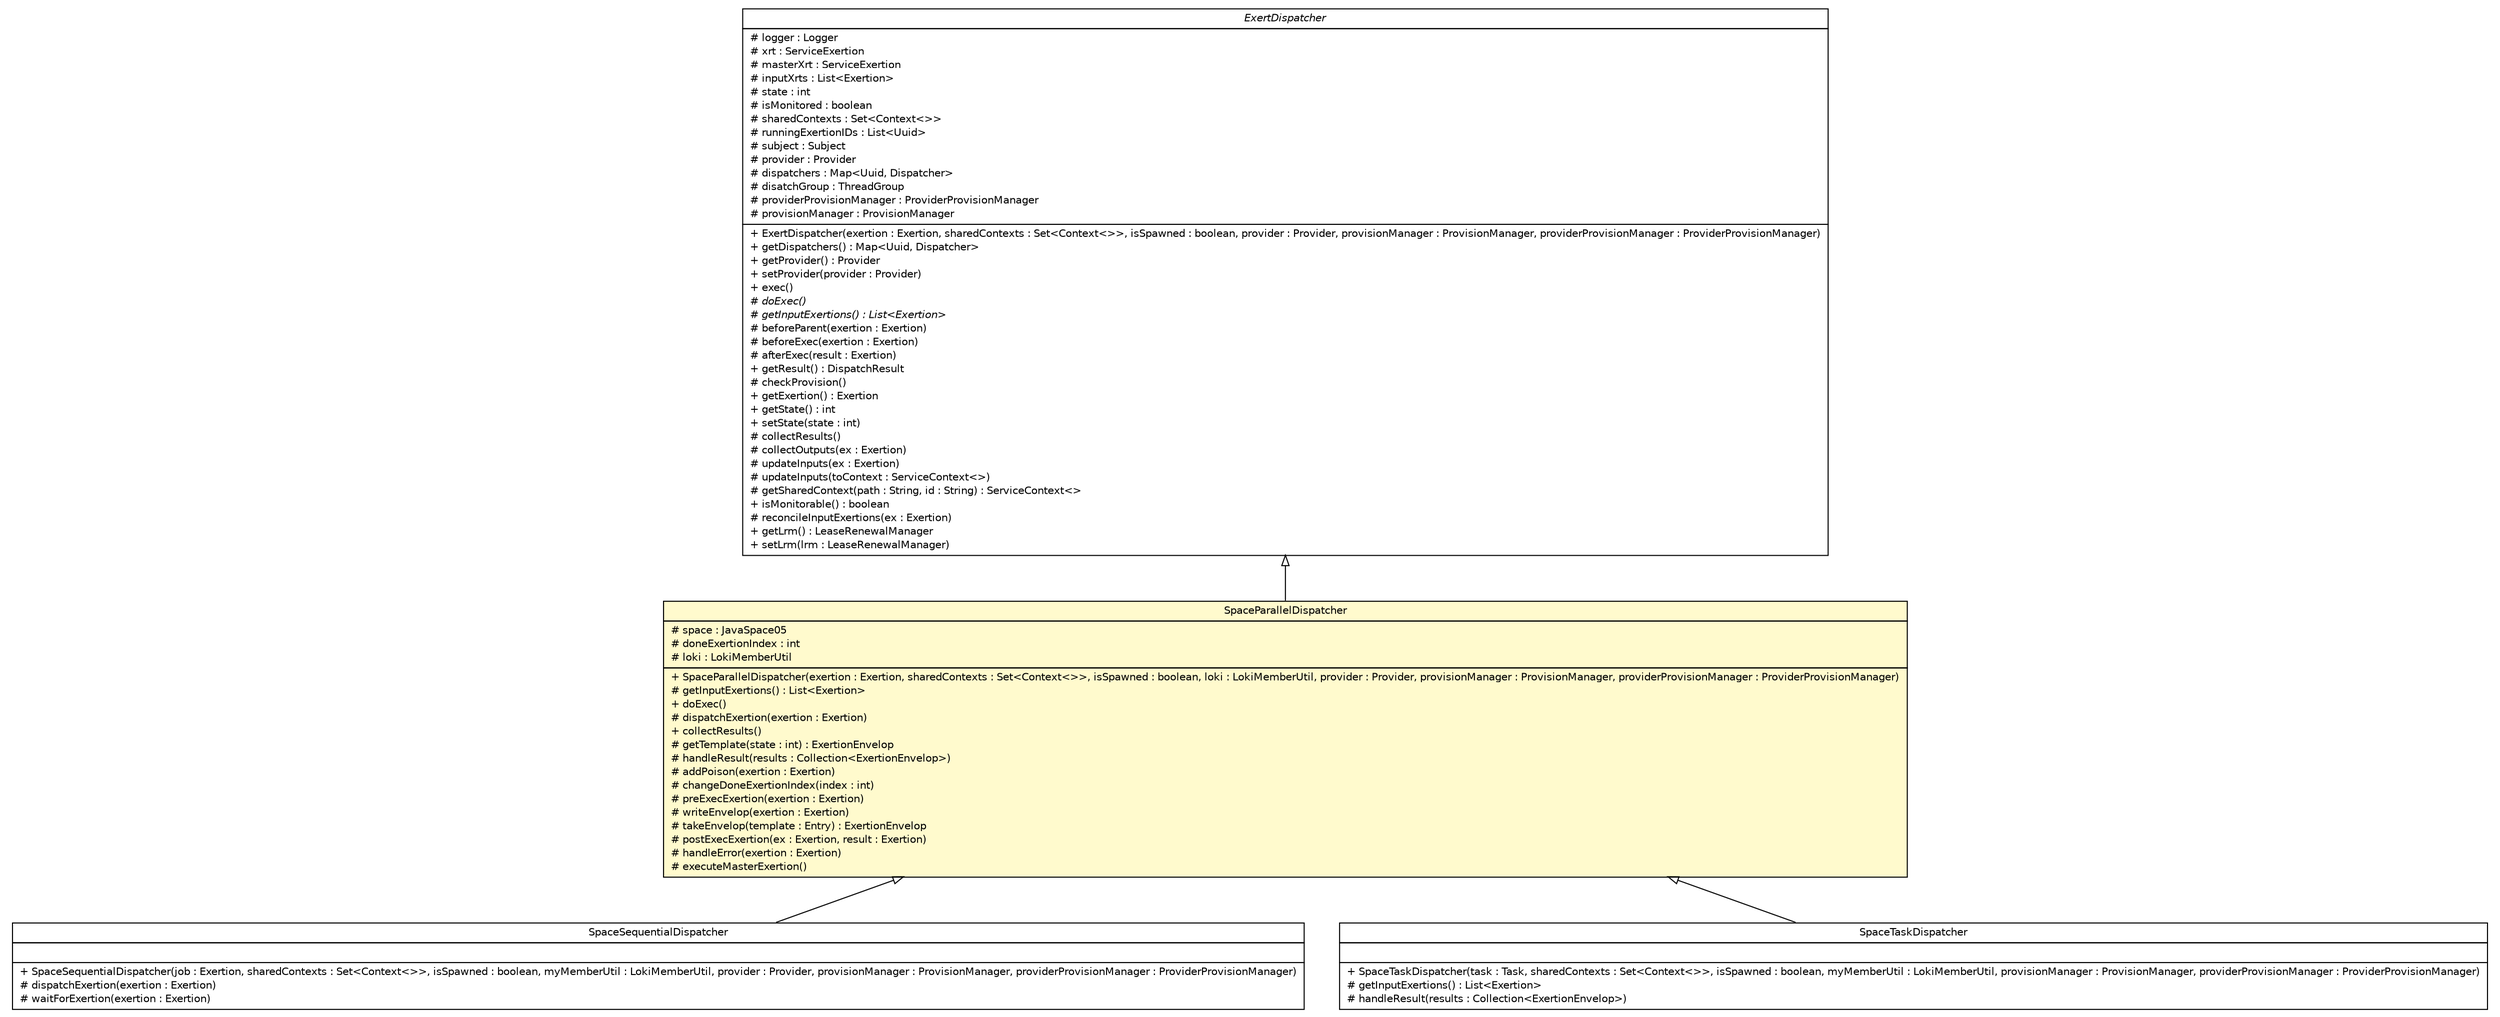 #!/usr/local/bin/dot
#
# Class diagram 
# Generated by UMLGraph version R5_6 (http://www.umlgraph.org/)
#

digraph G {
	edge [fontname="Helvetica",fontsize=10,labelfontname="Helvetica",labelfontsize=10];
	node [fontname="Helvetica",fontsize=10,shape=plaintext];
	nodesep=0.25;
	ranksep=0.5;
	// sorcer.core.dispatch.SpaceSequentialDispatcher
	c573929 [label=<<table title="sorcer.core.dispatch.SpaceSequentialDispatcher" border="0" cellborder="1" cellspacing="0" cellpadding="2" port="p" href="./SpaceSequentialDispatcher.html">
		<tr><td><table border="0" cellspacing="0" cellpadding="1">
<tr><td align="center" balign="center"> SpaceSequentialDispatcher </td></tr>
		</table></td></tr>
		<tr><td><table border="0" cellspacing="0" cellpadding="1">
<tr><td align="left" balign="left">  </td></tr>
		</table></td></tr>
		<tr><td><table border="0" cellspacing="0" cellpadding="1">
<tr><td align="left" balign="left"> + SpaceSequentialDispatcher(job : Exertion, sharedContexts : Set&lt;Context&lt;&gt;&gt;, isSpawned : boolean, myMemberUtil : LokiMemberUtil, provider : Provider, provisionManager : ProvisionManager, providerProvisionManager : ProviderProvisionManager) </td></tr>
<tr><td align="left" balign="left"> # dispatchExertion(exertion : Exertion) </td></tr>
<tr><td align="left" balign="left"> # waitForExertion(exertion : Exertion) </td></tr>
		</table></td></tr>
		</table>>, URL="./SpaceSequentialDispatcher.html", fontname="Helvetica", fontcolor="black", fontsize=10.0];
	// sorcer.core.dispatch.SpaceTaskDispatcher
	c573935 [label=<<table title="sorcer.core.dispatch.SpaceTaskDispatcher" border="0" cellborder="1" cellspacing="0" cellpadding="2" port="p" href="./SpaceTaskDispatcher.html">
		<tr><td><table border="0" cellspacing="0" cellpadding="1">
<tr><td align="center" balign="center"> SpaceTaskDispatcher </td></tr>
		</table></td></tr>
		<tr><td><table border="0" cellspacing="0" cellpadding="1">
<tr><td align="left" balign="left">  </td></tr>
		</table></td></tr>
		<tr><td><table border="0" cellspacing="0" cellpadding="1">
<tr><td align="left" balign="left"> + SpaceTaskDispatcher(task : Task, sharedContexts : Set&lt;Context&lt;&gt;&gt;, isSpawned : boolean, myMemberUtil : LokiMemberUtil, provisionManager : ProvisionManager, providerProvisionManager : ProviderProvisionManager) </td></tr>
<tr><td align="left" balign="left"> # getInputExertions() : List&lt;Exertion&gt; </td></tr>
<tr><td align="left" balign="left"> # handleResult(results : Collection&lt;ExertionEnvelop&gt;) </td></tr>
		</table></td></tr>
		</table>>, URL="./SpaceTaskDispatcher.html", fontname="Helvetica", fontcolor="black", fontsize=10.0];
	// sorcer.core.dispatch.ExertDispatcher
	c573939 [label=<<table title="sorcer.core.dispatch.ExertDispatcher" border="0" cellborder="1" cellspacing="0" cellpadding="2" port="p" href="./ExertDispatcher.html">
		<tr><td><table border="0" cellspacing="0" cellpadding="1">
<tr><td align="center" balign="center"><font face="Helvetica-Oblique"> ExertDispatcher </font></td></tr>
		</table></td></tr>
		<tr><td><table border="0" cellspacing="0" cellpadding="1">
<tr><td align="left" balign="left"> # logger : Logger </td></tr>
<tr><td align="left" balign="left"> # xrt : ServiceExertion </td></tr>
<tr><td align="left" balign="left"> # masterXrt : ServiceExertion </td></tr>
<tr><td align="left" balign="left"> # inputXrts : List&lt;Exertion&gt; </td></tr>
<tr><td align="left" balign="left"> # state : int </td></tr>
<tr><td align="left" balign="left"> # isMonitored : boolean </td></tr>
<tr><td align="left" balign="left"> # sharedContexts : Set&lt;Context&lt;&gt;&gt; </td></tr>
<tr><td align="left" balign="left"> # runningExertionIDs : List&lt;Uuid&gt; </td></tr>
<tr><td align="left" balign="left"> # subject : Subject </td></tr>
<tr><td align="left" balign="left"> # provider : Provider </td></tr>
<tr><td align="left" balign="left"> # dispatchers : Map&lt;Uuid, Dispatcher&gt; </td></tr>
<tr><td align="left" balign="left"> # disatchGroup : ThreadGroup </td></tr>
<tr><td align="left" balign="left"> # providerProvisionManager : ProviderProvisionManager </td></tr>
<tr><td align="left" balign="left"> # provisionManager : ProvisionManager </td></tr>
		</table></td></tr>
		<tr><td><table border="0" cellspacing="0" cellpadding="1">
<tr><td align="left" balign="left"> + ExertDispatcher(exertion : Exertion, sharedContexts : Set&lt;Context&lt;&gt;&gt;, isSpawned : boolean, provider : Provider, provisionManager : ProvisionManager, providerProvisionManager : ProviderProvisionManager) </td></tr>
<tr><td align="left" balign="left"> + getDispatchers() : Map&lt;Uuid, Dispatcher&gt; </td></tr>
<tr><td align="left" balign="left"> + getProvider() : Provider </td></tr>
<tr><td align="left" balign="left"> + setProvider(provider : Provider) </td></tr>
<tr><td align="left" balign="left"> + exec() </td></tr>
<tr><td align="left" balign="left"><font face="Helvetica-Oblique" point-size="10.0"> # doExec() </font></td></tr>
<tr><td align="left" balign="left"><font face="Helvetica-Oblique" point-size="10.0"> # getInputExertions() : List&lt;Exertion&gt; </font></td></tr>
<tr><td align="left" balign="left"> # beforeParent(exertion : Exertion) </td></tr>
<tr><td align="left" balign="left"> # beforeExec(exertion : Exertion) </td></tr>
<tr><td align="left" balign="left"> # afterExec(result : Exertion) </td></tr>
<tr><td align="left" balign="left"> + getResult() : DispatchResult </td></tr>
<tr><td align="left" balign="left"> # checkProvision() </td></tr>
<tr><td align="left" balign="left"> + getExertion() : Exertion </td></tr>
<tr><td align="left" balign="left"> + getState() : int </td></tr>
<tr><td align="left" balign="left"> + setState(state : int) </td></tr>
<tr><td align="left" balign="left"> # collectResults() </td></tr>
<tr><td align="left" balign="left"> # collectOutputs(ex : Exertion) </td></tr>
<tr><td align="left" balign="left"> # updateInputs(ex : Exertion) </td></tr>
<tr><td align="left" balign="left"> # updateInputs(toContext : ServiceContext&lt;&gt;) </td></tr>
<tr><td align="left" balign="left"> # getSharedContext(path : String, id : String) : ServiceContext&lt;&gt; </td></tr>
<tr><td align="left" balign="left"> + isMonitorable() : boolean </td></tr>
<tr><td align="left" balign="left"> # reconcileInputExertions(ex : Exertion) </td></tr>
<tr><td align="left" balign="left"> + getLrm() : LeaseRenewalManager </td></tr>
<tr><td align="left" balign="left"> + setLrm(lrm : LeaseRenewalManager) </td></tr>
		</table></td></tr>
		</table>>, URL="./ExertDispatcher.html", fontname="Helvetica", fontcolor="black", fontsize=10.0];
	// sorcer.core.dispatch.SpaceParallelDispatcher
	c573942 [label=<<table title="sorcer.core.dispatch.SpaceParallelDispatcher" border="0" cellborder="1" cellspacing="0" cellpadding="2" port="p" bgcolor="lemonChiffon" href="./SpaceParallelDispatcher.html">
		<tr><td><table border="0" cellspacing="0" cellpadding="1">
<tr><td align="center" balign="center"> SpaceParallelDispatcher </td></tr>
		</table></td></tr>
		<tr><td><table border="0" cellspacing="0" cellpadding="1">
<tr><td align="left" balign="left"> # space : JavaSpace05 </td></tr>
<tr><td align="left" balign="left"> # doneExertionIndex : int </td></tr>
<tr><td align="left" balign="left"> # loki : LokiMemberUtil </td></tr>
		</table></td></tr>
		<tr><td><table border="0" cellspacing="0" cellpadding="1">
<tr><td align="left" balign="left"> + SpaceParallelDispatcher(exertion : Exertion, sharedContexts : Set&lt;Context&lt;&gt;&gt;, isSpawned : boolean, loki : LokiMemberUtil, provider : Provider, provisionManager : ProvisionManager, providerProvisionManager : ProviderProvisionManager) </td></tr>
<tr><td align="left" balign="left"> # getInputExertions() : List&lt;Exertion&gt; </td></tr>
<tr><td align="left" balign="left"> + doExec() </td></tr>
<tr><td align="left" balign="left"> # dispatchExertion(exertion : Exertion) </td></tr>
<tr><td align="left" balign="left"> + collectResults() </td></tr>
<tr><td align="left" balign="left"> # getTemplate(state : int) : ExertionEnvelop </td></tr>
<tr><td align="left" balign="left"> # handleResult(results : Collection&lt;ExertionEnvelop&gt;) </td></tr>
<tr><td align="left" balign="left"> # addPoison(exertion : Exertion) </td></tr>
<tr><td align="left" balign="left"> # changeDoneExertionIndex(index : int) </td></tr>
<tr><td align="left" balign="left"> # preExecExertion(exertion : Exertion) </td></tr>
<tr><td align="left" balign="left"> # writeEnvelop(exertion : Exertion) </td></tr>
<tr><td align="left" balign="left"> # takeEnvelop(template : Entry) : ExertionEnvelop </td></tr>
<tr><td align="left" balign="left"> # postExecExertion(ex : Exertion, result : Exertion) </td></tr>
<tr><td align="left" balign="left"> # handleError(exertion : Exertion) </td></tr>
<tr><td align="left" balign="left"> # executeMasterExertion() </td></tr>
		</table></td></tr>
		</table>>, URL="./SpaceParallelDispatcher.html", fontname="Helvetica", fontcolor="black", fontsize=10.0];
	//sorcer.core.dispatch.SpaceSequentialDispatcher extends sorcer.core.dispatch.SpaceParallelDispatcher
	c573942:p -> c573929:p [dir=back,arrowtail=empty];
	//sorcer.core.dispatch.SpaceTaskDispatcher extends sorcer.core.dispatch.SpaceParallelDispatcher
	c573942:p -> c573935:p [dir=back,arrowtail=empty];
	//sorcer.core.dispatch.SpaceParallelDispatcher extends sorcer.core.dispatch.ExertDispatcher
	c573939:p -> c573942:p [dir=back,arrowtail=empty];
}

